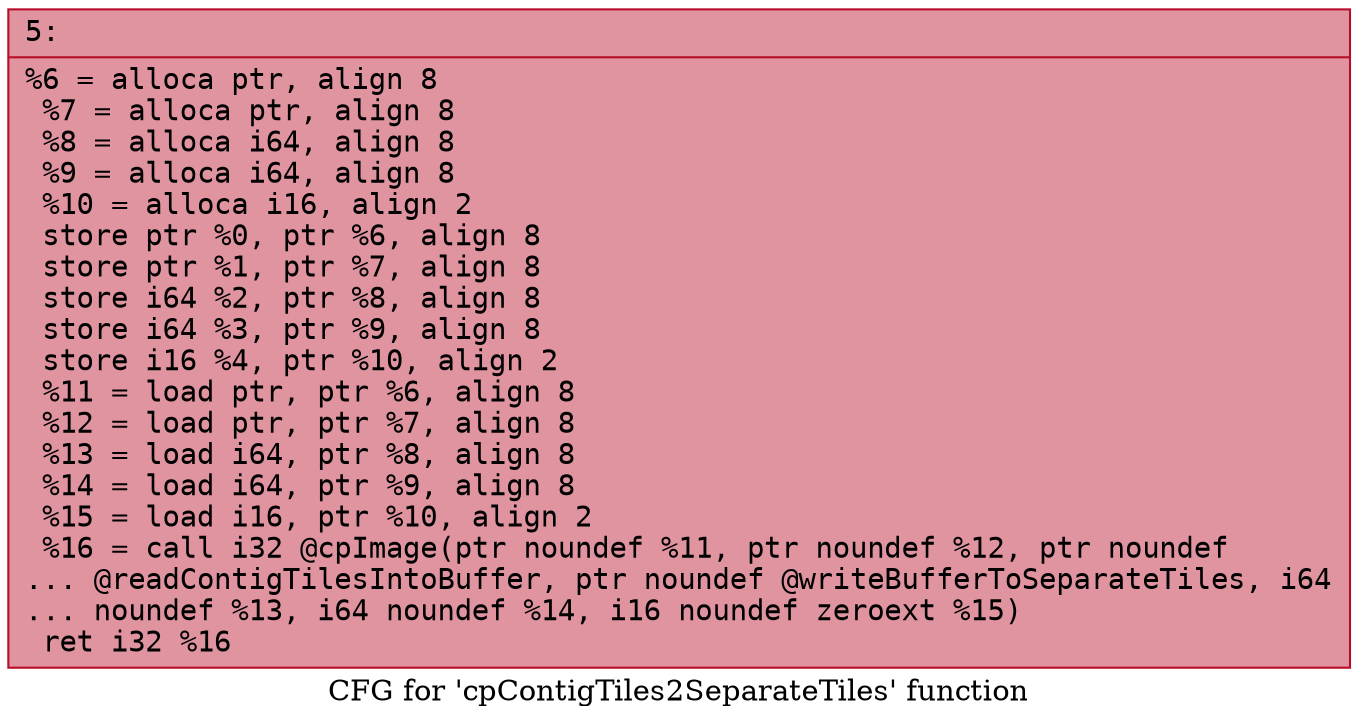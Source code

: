 digraph "CFG for 'cpContigTiles2SeparateTiles' function" {
	label="CFG for 'cpContigTiles2SeparateTiles' function";

	Node0x600001c480a0 [shape=record,color="#b70d28ff", style=filled, fillcolor="#b70d2870" fontname="Courier",label="{5:\l|  %6 = alloca ptr, align 8\l  %7 = alloca ptr, align 8\l  %8 = alloca i64, align 8\l  %9 = alloca i64, align 8\l  %10 = alloca i16, align 2\l  store ptr %0, ptr %6, align 8\l  store ptr %1, ptr %7, align 8\l  store i64 %2, ptr %8, align 8\l  store i64 %3, ptr %9, align 8\l  store i16 %4, ptr %10, align 2\l  %11 = load ptr, ptr %6, align 8\l  %12 = load ptr, ptr %7, align 8\l  %13 = load i64, ptr %8, align 8\l  %14 = load i64, ptr %9, align 8\l  %15 = load i16, ptr %10, align 2\l  %16 = call i32 @cpImage(ptr noundef %11, ptr noundef %12, ptr noundef\l... @readContigTilesIntoBuffer, ptr noundef @writeBufferToSeparateTiles, i64\l... noundef %13, i64 noundef %14, i16 noundef zeroext %15)\l  ret i32 %16\l}"];
}
